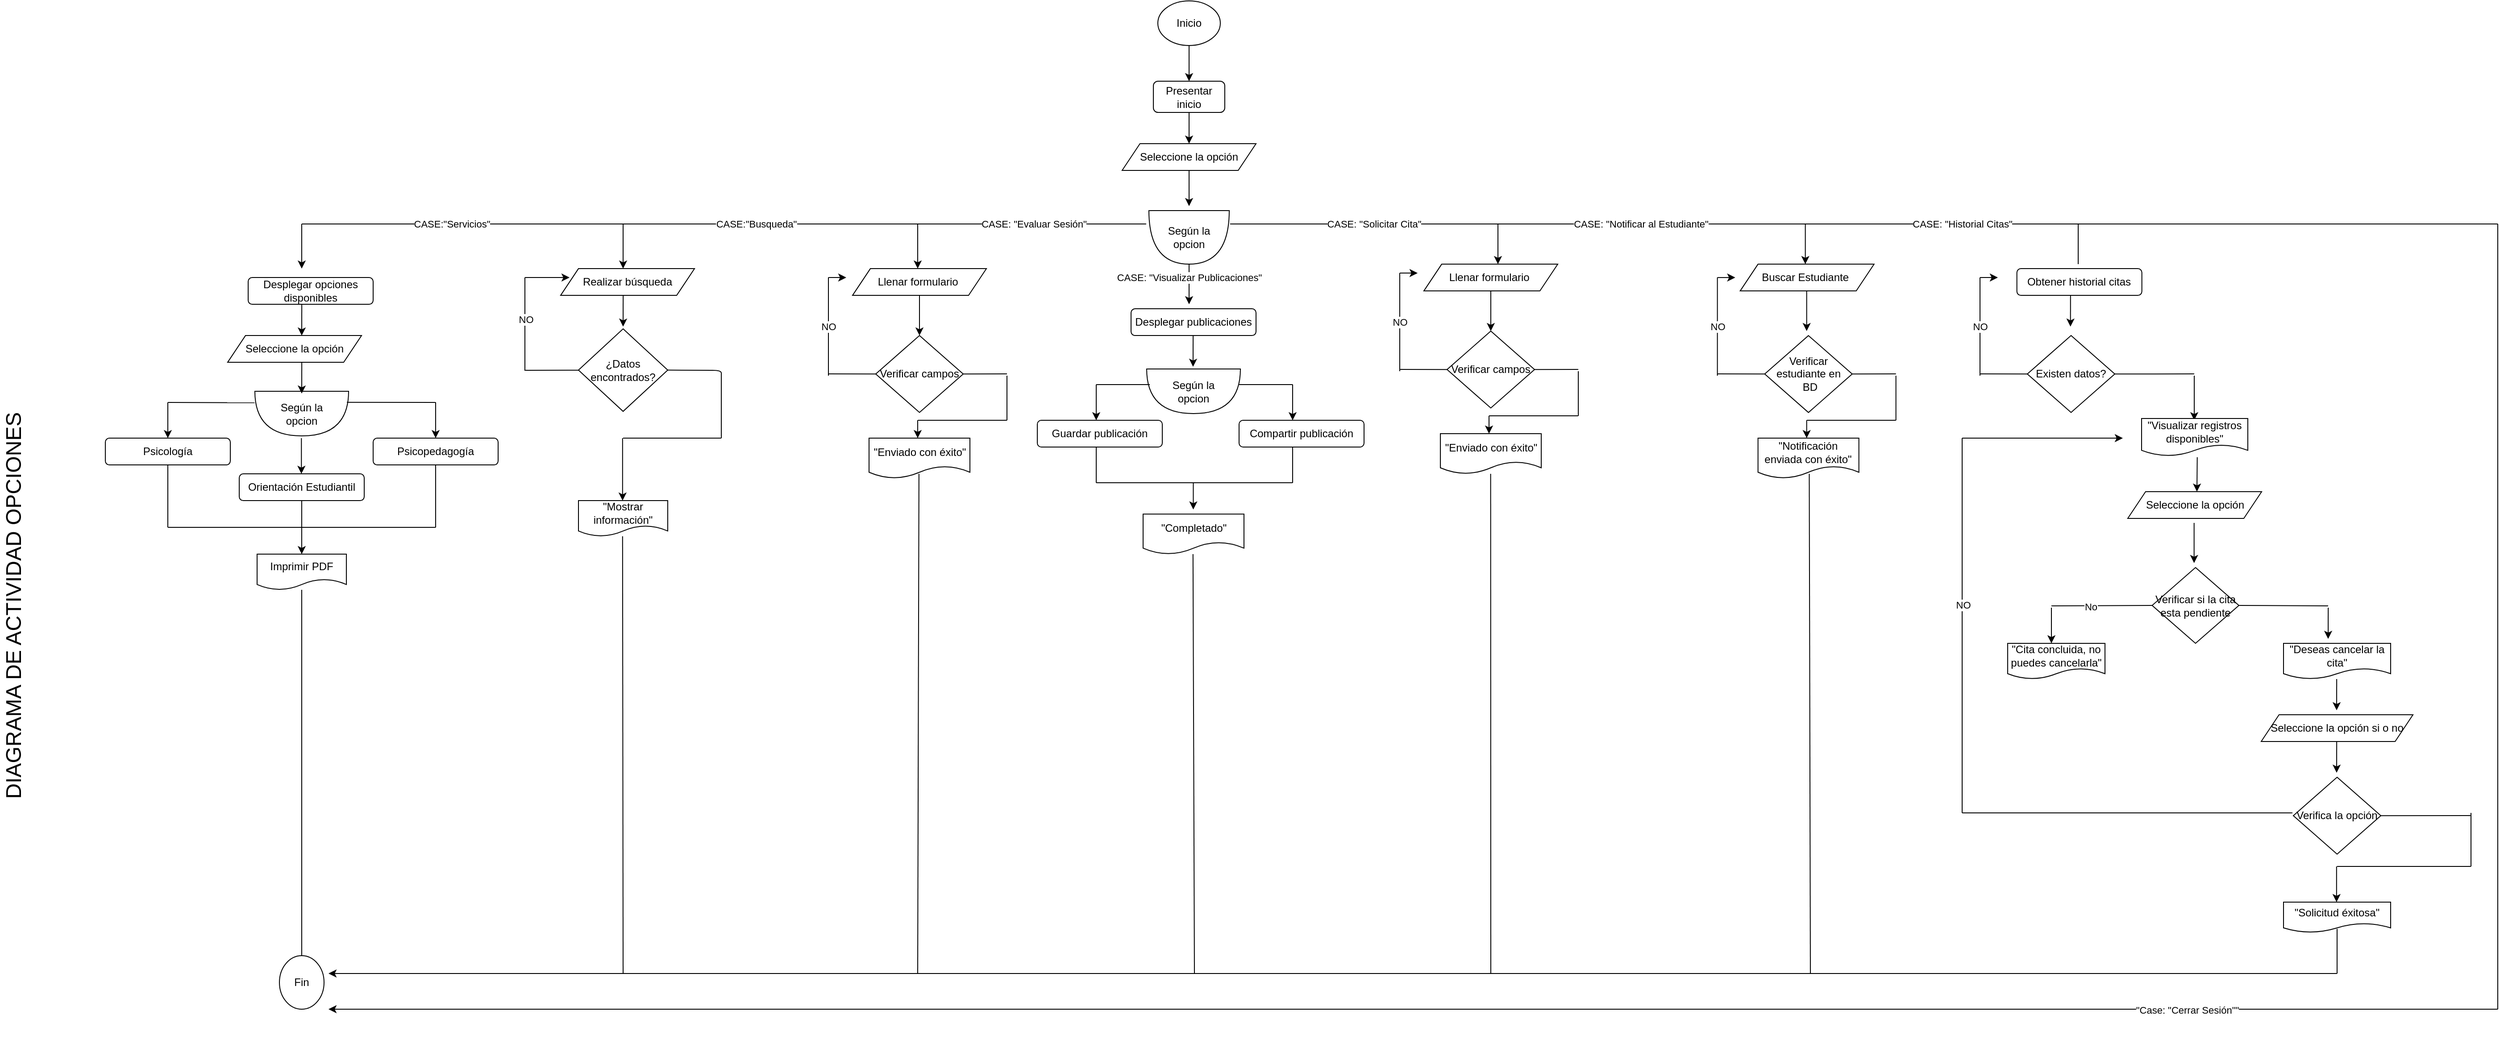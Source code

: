<mxfile version="21.6.5" type="github">
  <diagram name="Página-1" id="sgpbGKXVAoiBB3uO94ZU">
    <mxGraphModel dx="6824" dy="2310" grid="1" gridSize="10" guides="1" tooltips="1" connect="1" arrows="1" fold="1" page="1" pageScale="1" pageWidth="827" pageHeight="1169" math="0" shadow="0">
      <root>
        <mxCell id="0" />
        <mxCell id="1" parent="0" />
        <mxCell id="1PB_SCIDDS1MxONWPjft-3" value="" style="edgeStyle=orthogonalEdgeStyle;rounded=0;orthogonalLoop=1;jettySize=auto;html=1;" parent="1" source="1PB_SCIDDS1MxONWPjft-1" target="1PB_SCIDDS1MxONWPjft-2" edge="1">
          <mxGeometry relative="1" as="geometry" />
        </mxCell>
        <mxCell id="1PB_SCIDDS1MxONWPjft-1" value="Inicio" style="ellipse;whiteSpace=wrap;html=1;" parent="1" vertex="1">
          <mxGeometry x="379" y="150" width="70" height="50" as="geometry" />
        </mxCell>
        <mxCell id="1PB_SCIDDS1MxONWPjft-5" value="" style="edgeStyle=orthogonalEdgeStyle;rounded=0;orthogonalLoop=1;jettySize=auto;html=1;" parent="1" source="1PB_SCIDDS1MxONWPjft-2" edge="1">
          <mxGeometry relative="1" as="geometry">
            <mxPoint x="414" y="310.0" as="targetPoint" />
          </mxGeometry>
        </mxCell>
        <mxCell id="1PB_SCIDDS1MxONWPjft-2" value="Presentar inicio" style="rounded=1;whiteSpace=wrap;html=1;" parent="1" vertex="1">
          <mxGeometry x="374" y="240" width="80" height="35" as="geometry" />
        </mxCell>
        <mxCell id="1PB_SCIDDS1MxONWPjft-12" value="" style="edgeStyle=orthogonalEdgeStyle;rounded=0;orthogonalLoop=1;jettySize=auto;html=1;" parent="1" source="1PB_SCIDDS1MxONWPjft-6" edge="1">
          <mxGeometry relative="1" as="geometry">
            <mxPoint x="414" y="380" as="targetPoint" />
          </mxGeometry>
        </mxCell>
        <mxCell id="1PB_SCIDDS1MxONWPjft-6" value="Seleccione la opción" style="shape=parallelogram;perimeter=parallelogramPerimeter;whiteSpace=wrap;html=1;fixedSize=1;" parent="1" vertex="1">
          <mxGeometry x="339" y="310" width="150" height="30" as="geometry" />
        </mxCell>
        <mxCell id="1PB_SCIDDS1MxONWPjft-9" value="" style="shape=or;whiteSpace=wrap;html=1;rotation=90;" parent="1" vertex="1">
          <mxGeometry x="384" y="370" width="60" height="90" as="geometry" />
        </mxCell>
        <mxCell id="1PB_SCIDDS1MxONWPjft-10" value="Según la opcion" style="text;html=1;strokeColor=none;fillColor=none;align=center;verticalAlign=middle;whiteSpace=wrap;rounded=0;" parent="1" vertex="1">
          <mxGeometry x="384" y="400" width="60" height="30" as="geometry" />
        </mxCell>
        <mxCell id="1PB_SCIDDS1MxONWPjft-18" value="" style="endArrow=classic;html=1;rounded=0;" parent="1" edge="1">
          <mxGeometry width="50" height="50" relative="1" as="geometry">
            <mxPoint x="-580" y="400.04" as="sourcePoint" />
            <mxPoint x="-580" y="450.04" as="targetPoint" />
          </mxGeometry>
        </mxCell>
        <mxCell id="1PB_SCIDDS1MxONWPjft-20" value="" style="endArrow=none;html=1;rounded=0;" parent="1" edge="1">
          <mxGeometry width="50" height="50" relative="1" as="geometry">
            <mxPoint x="-580" y="400.04" as="sourcePoint" />
            <mxPoint x="366" y="400" as="targetPoint" />
          </mxGeometry>
        </mxCell>
        <mxCell id="1PB_SCIDDS1MxONWPjft-21" value="CASE:&quot;Servicios&quot;" style="edgeLabel;html=1;align=center;verticalAlign=middle;resizable=0;points=[];" parent="1PB_SCIDDS1MxONWPjft-20" vertex="1" connectable="0">
          <mxGeometry x="-0.813" relative="1" as="geometry">
            <mxPoint x="79" as="offset" />
          </mxGeometry>
        </mxCell>
        <mxCell id="1PB_SCIDDS1MxONWPjft-66" value="CASE:&quot;Busqueda&quot;" style="edgeLabel;html=1;align=center;verticalAlign=middle;resizable=0;points=[];" parent="1PB_SCIDDS1MxONWPjft-20" vertex="1" connectable="0">
          <mxGeometry x="-0.302" y="-2" relative="1" as="geometry">
            <mxPoint x="179" y="-2" as="offset" />
          </mxGeometry>
        </mxCell>
        <mxCell id="1PB_SCIDDS1MxONWPjft-81" value="CASE: &quot;Evaluar Sesión&quot;" style="edgeLabel;html=1;align=center;verticalAlign=middle;resizable=0;points=[];" parent="1PB_SCIDDS1MxONWPjft-20" vertex="1" connectable="0">
          <mxGeometry x="0.079" relative="1" as="geometry">
            <mxPoint x="309" as="offset" />
          </mxGeometry>
        </mxCell>
        <mxCell id="1PB_SCIDDS1MxONWPjft-27" value="" style="edgeStyle=orthogonalEdgeStyle;rounded=0;orthogonalLoop=1;jettySize=auto;html=1;" parent="1" edge="1">
          <mxGeometry relative="1" as="geometry">
            <mxPoint x="-579.933" y="490.04" as="sourcePoint" />
            <mxPoint x="-580" y="525.04" as="targetPoint" />
          </mxGeometry>
        </mxCell>
        <mxCell id="1PB_SCIDDS1MxONWPjft-23" value="" style="shape=or;whiteSpace=wrap;html=1;rotation=90;" parent="1" vertex="1">
          <mxGeometry x="-605" y="560.04" width="50" height="105" as="geometry" />
        </mxCell>
        <mxCell id="1PB_SCIDDS1MxONWPjft-24" value="Según la opcion" style="text;html=1;strokeColor=none;fillColor=none;align=center;verticalAlign=middle;whiteSpace=wrap;rounded=0;" parent="1" vertex="1">
          <mxGeometry x="-610" y="597.54" width="60" height="30" as="geometry" />
        </mxCell>
        <mxCell id="1PB_SCIDDS1MxONWPjft-28" value="" style="endArrow=none;html=1;rounded=0;entryX=0.255;entryY=1.003;entryDx=0;entryDy=0;entryPerimeter=0;" parent="1" target="1PB_SCIDDS1MxONWPjft-23" edge="1">
          <mxGeometry width="50" height="50" relative="1" as="geometry">
            <mxPoint x="-730" y="600.04" as="sourcePoint" />
            <mxPoint x="-640" y="597.54" as="targetPoint" />
          </mxGeometry>
        </mxCell>
        <mxCell id="1PB_SCIDDS1MxONWPjft-29" value="Desplegar opciones disponibles" style="rounded=1;whiteSpace=wrap;html=1;" parent="1" vertex="1">
          <mxGeometry x="-640" y="460.04" width="140" height="30" as="geometry" />
        </mxCell>
        <mxCell id="1PB_SCIDDS1MxONWPjft-30" value="Seleccione la opción" style="shape=parallelogram;perimeter=parallelogramPerimeter;whiteSpace=wrap;html=1;fixedSize=1;" parent="1" vertex="1">
          <mxGeometry x="-663" y="525.04" width="150" height="30" as="geometry" />
        </mxCell>
        <mxCell id="1PB_SCIDDS1MxONWPjft-33" value="" style="edgeStyle=orthogonalEdgeStyle;rounded=0;orthogonalLoop=1;jettySize=auto;html=1;" parent="1" edge="1">
          <mxGeometry relative="1" as="geometry">
            <mxPoint x="-579.933" y="555.04" as="sourcePoint" />
            <mxPoint x="-580" y="590.04" as="targetPoint" />
          </mxGeometry>
        </mxCell>
        <mxCell id="1PB_SCIDDS1MxONWPjft-34" value="Psicología" style="rounded=1;whiteSpace=wrap;html=1;" parent="1" vertex="1">
          <mxGeometry x="-800" y="640.04" width="140" height="30" as="geometry" />
        </mxCell>
        <mxCell id="1PB_SCIDDS1MxONWPjft-35" value="" style="endArrow=classic;html=1;rounded=0;" parent="1" edge="1">
          <mxGeometry width="50" height="50" relative="1" as="geometry">
            <mxPoint x="-580.37" y="640.04" as="sourcePoint" />
            <mxPoint x="-580.37" y="680.04" as="targetPoint" />
          </mxGeometry>
        </mxCell>
        <mxCell id="1PB_SCIDDS1MxONWPjft-38" value="Orientación Estudiantil" style="rounded=1;whiteSpace=wrap;html=1;" parent="1" vertex="1">
          <mxGeometry x="-650" y="680.04" width="140" height="30" as="geometry" />
        </mxCell>
        <mxCell id="1PB_SCIDDS1MxONWPjft-39" value="" style="endArrow=classic;html=1;rounded=0;" parent="1" edge="1">
          <mxGeometry width="50" height="50" relative="1" as="geometry">
            <mxPoint x="-730" y="600.04" as="sourcePoint" />
            <mxPoint x="-730" y="640.04" as="targetPoint" />
          </mxGeometry>
        </mxCell>
        <mxCell id="1PB_SCIDDS1MxONWPjft-40" value="Psicopedagogía" style="rounded=1;whiteSpace=wrap;html=1;" parent="1" vertex="1">
          <mxGeometry x="-500" y="640.04" width="140" height="30" as="geometry" />
        </mxCell>
        <mxCell id="1PB_SCIDDS1MxONWPjft-42" value="" style="endArrow=none;html=1;rounded=0;exitX=0.247;exitY=0.018;exitDx=0;exitDy=0;exitPerimeter=0;" parent="1" source="1PB_SCIDDS1MxONWPjft-23" edge="1">
          <mxGeometry width="50" height="50" relative="1" as="geometry">
            <mxPoint x="-520" y="600.04" as="sourcePoint" />
            <mxPoint x="-430" y="600.04" as="targetPoint" />
          </mxGeometry>
        </mxCell>
        <mxCell id="1PB_SCIDDS1MxONWPjft-43" value="" style="endArrow=classic;html=1;rounded=0;" parent="1" edge="1">
          <mxGeometry width="50" height="50" relative="1" as="geometry">
            <mxPoint x="-430" y="600.04" as="sourcePoint" />
            <mxPoint x="-430" y="640.04" as="targetPoint" />
          </mxGeometry>
        </mxCell>
        <mxCell id="1PB_SCIDDS1MxONWPjft-45" value="" style="endArrow=none;html=1;rounded=0;entryX=0.5;entryY=1;entryDx=0;entryDy=0;" parent="1" target="1PB_SCIDDS1MxONWPjft-34" edge="1">
          <mxGeometry width="50" height="50" relative="1" as="geometry">
            <mxPoint x="-730" y="740.04" as="sourcePoint" />
            <mxPoint x="-730" y="680.04" as="targetPoint" />
          </mxGeometry>
        </mxCell>
        <mxCell id="1PB_SCIDDS1MxONWPjft-46" value="" style="endArrow=none;html=1;rounded=0;entryX=0.5;entryY=1;entryDx=0;entryDy=0;" parent="1" target="1PB_SCIDDS1MxONWPjft-40" edge="1">
          <mxGeometry width="50" height="50" relative="1" as="geometry">
            <mxPoint x="-430" y="740.04" as="sourcePoint" />
            <mxPoint x="-420" y="680.04" as="targetPoint" />
          </mxGeometry>
        </mxCell>
        <mxCell id="1PB_SCIDDS1MxONWPjft-47" value="" style="endArrow=none;html=1;rounded=0;" parent="1" edge="1">
          <mxGeometry width="50" height="50" relative="1" as="geometry">
            <mxPoint x="-730" y="740.04" as="sourcePoint" />
            <mxPoint x="-430" y="740.04" as="targetPoint" />
          </mxGeometry>
        </mxCell>
        <mxCell id="1PB_SCIDDS1MxONWPjft-48" value="" style="endArrow=none;html=1;rounded=0;" parent="1" edge="1">
          <mxGeometry width="50" height="50" relative="1" as="geometry">
            <mxPoint x="-580" y="740.04" as="sourcePoint" />
            <mxPoint x="-580" y="710.04" as="targetPoint" />
          </mxGeometry>
        </mxCell>
        <mxCell id="1PB_SCIDDS1MxONWPjft-50" value="Imprimir PDF" style="shape=document;whiteSpace=wrap;html=1;boundedLbl=1;" parent="1" vertex="1">
          <mxGeometry x="-630" y="770.04" width="100" height="40" as="geometry" />
        </mxCell>
        <mxCell id="1PB_SCIDDS1MxONWPjft-51" value="" style="endArrow=classic;html=1;rounded=0;entryX=0.5;entryY=0;entryDx=0;entryDy=0;" parent="1" target="1PB_SCIDDS1MxONWPjft-50" edge="1">
          <mxGeometry width="50" height="50" relative="1" as="geometry">
            <mxPoint x="-580" y="740.04" as="sourcePoint" />
            <mxPoint x="-510" y="760.04" as="targetPoint" />
          </mxGeometry>
        </mxCell>
        <mxCell id="1PB_SCIDDS1MxONWPjft-52" value="" style="endArrow=classic;html=1;rounded=0;" parent="1" edge="1">
          <mxGeometry width="50" height="50" relative="1" as="geometry">
            <mxPoint x="-220" y="400.04" as="sourcePoint" />
            <mxPoint x="-220" y="450.04" as="targetPoint" />
          </mxGeometry>
        </mxCell>
        <mxCell id="1PB_SCIDDS1MxONWPjft-54" value="Realizar búsqueda" style="shape=parallelogram;perimeter=parallelogramPerimeter;whiteSpace=wrap;html=1;fixedSize=1;" parent="1" vertex="1">
          <mxGeometry x="-290" y="450.04" width="150" height="30" as="geometry" />
        </mxCell>
        <mxCell id="1PB_SCIDDS1MxONWPjft-55" value="" style="edgeStyle=orthogonalEdgeStyle;rounded=0;orthogonalLoop=1;jettySize=auto;html=1;" parent="1" edge="1">
          <mxGeometry relative="1" as="geometry">
            <mxPoint x="-219.933" y="480.04" as="sourcePoint" />
            <mxPoint x="-220" y="515.04" as="targetPoint" />
          </mxGeometry>
        </mxCell>
        <mxCell id="1PB_SCIDDS1MxONWPjft-56" value="¿Datos encontrados?" style="rhombus;whiteSpace=wrap;html=1;" parent="1" vertex="1">
          <mxGeometry x="-270" y="517.54" width="100" height="92.5" as="geometry" />
        </mxCell>
        <mxCell id="1PB_SCIDDS1MxONWPjft-57" value="" style="endArrow=none;html=1;rounded=0;" parent="1" target="1PB_SCIDDS1MxONWPjft-56" edge="1">
          <mxGeometry width="50" height="50" relative="1" as="geometry">
            <mxPoint x="-330" y="560.04" as="sourcePoint" />
            <mxPoint x="-270" y="570.04" as="targetPoint" />
            <Array as="points">
              <mxPoint x="-330" y="564.04" />
            </Array>
          </mxGeometry>
        </mxCell>
        <mxCell id="1PB_SCIDDS1MxONWPjft-59" value="" style="endArrow=none;html=1;rounded=0;" parent="1" edge="1">
          <mxGeometry width="50" height="50" relative="1" as="geometry">
            <mxPoint x="-330" y="460.04" as="sourcePoint" />
            <mxPoint x="-330" y="560.04" as="targetPoint" />
          </mxGeometry>
        </mxCell>
        <mxCell id="1PB_SCIDDS1MxONWPjft-61" value="NO" style="edgeLabel;html=1;align=center;verticalAlign=middle;resizable=0;points=[];" parent="1PB_SCIDDS1MxONWPjft-59" vertex="1" connectable="0">
          <mxGeometry x="-0.055" y="1" relative="1" as="geometry">
            <mxPoint as="offset" />
          </mxGeometry>
        </mxCell>
        <mxCell id="1PB_SCIDDS1MxONWPjft-60" value="" style="endArrow=classic;html=1;rounded=0;" parent="1" edge="1">
          <mxGeometry width="50" height="50" relative="1" as="geometry">
            <mxPoint x="-330" y="460.04" as="sourcePoint" />
            <mxPoint x="-280" y="460.04" as="targetPoint" />
          </mxGeometry>
        </mxCell>
        <mxCell id="1PB_SCIDDS1MxONWPjft-62" value="" style="endArrow=none;html=1;rounded=1;exitX=1;exitY=0.5;exitDx=0;exitDy=0;" parent="1" edge="1">
          <mxGeometry width="50" height="50" relative="1" as="geometry">
            <mxPoint x="-170" y="563.79" as="sourcePoint" />
            <mxPoint x="-110" y="570.04" as="targetPoint" />
            <Array as="points">
              <mxPoint x="-110" y="564.04" />
            </Array>
          </mxGeometry>
        </mxCell>
        <mxCell id="1PB_SCIDDS1MxONWPjft-64" value="&quot;Mostrar información&quot;" style="shape=document;whiteSpace=wrap;html=1;boundedLbl=1;" parent="1" vertex="1">
          <mxGeometry x="-270" y="710.04" width="100" height="40" as="geometry" />
        </mxCell>
        <mxCell id="1PB_SCIDDS1MxONWPjft-71" value="" style="edgeStyle=orthogonalEdgeStyle;rounded=0;orthogonalLoop=1;jettySize=auto;html=1;" parent="1" source="1PB_SCIDDS1MxONWPjft-68" target="1PB_SCIDDS1MxONWPjft-70" edge="1">
          <mxGeometry relative="1" as="geometry" />
        </mxCell>
        <mxCell id="1PB_SCIDDS1MxONWPjft-68" value="Llenar formulario&amp;nbsp;" style="shape=parallelogram;perimeter=parallelogramPerimeter;whiteSpace=wrap;html=1;fixedSize=1;" parent="1" vertex="1">
          <mxGeometry x="37" y="450.04" width="150" height="30" as="geometry" />
        </mxCell>
        <mxCell id="1PB_SCIDDS1MxONWPjft-69" value="" style="endArrow=classic;html=1;rounded=0;" parent="1" edge="1">
          <mxGeometry width="50" height="50" relative="1" as="geometry">
            <mxPoint x="110" y="400" as="sourcePoint" />
            <mxPoint x="110" y="450" as="targetPoint" />
          </mxGeometry>
        </mxCell>
        <mxCell id="1PB_SCIDDS1MxONWPjft-70" value="Verificar campos" style="rhombus;whiteSpace=wrap;html=1;" parent="1" vertex="1">
          <mxGeometry x="63" y="525.04" width="98" height="86.21" as="geometry" />
        </mxCell>
        <mxCell id="1PB_SCIDDS1MxONWPjft-72" value="" style="endArrow=none;html=1;rounded=0;entryX=0;entryY=0.5;entryDx=0;entryDy=0;" parent="1" target="1PB_SCIDDS1MxONWPjft-70" edge="1">
          <mxGeometry width="50" height="50" relative="1" as="geometry">
            <mxPoint x="10" y="568" as="sourcePoint" />
            <mxPoint x="80" y="560" as="targetPoint" />
          </mxGeometry>
        </mxCell>
        <mxCell id="1PB_SCIDDS1MxONWPjft-73" value="" style="endArrow=none;html=1;rounded=0;" parent="1" edge="1">
          <mxGeometry width="50" height="50" relative="1" as="geometry">
            <mxPoint x="10" y="570" as="sourcePoint" />
            <mxPoint x="10" y="460" as="targetPoint" />
          </mxGeometry>
        </mxCell>
        <mxCell id="1PB_SCIDDS1MxONWPjft-75" value="NO" style="edgeLabel;html=1;align=center;verticalAlign=middle;resizable=0;points=[];" parent="1PB_SCIDDS1MxONWPjft-73" vertex="1" connectable="0">
          <mxGeometry x="0.013" relative="1" as="geometry">
            <mxPoint as="offset" />
          </mxGeometry>
        </mxCell>
        <mxCell id="1PB_SCIDDS1MxONWPjft-74" value="" style="endArrow=classic;html=1;rounded=0;" parent="1" edge="1">
          <mxGeometry width="50" height="50" relative="1" as="geometry">
            <mxPoint x="10" y="460" as="sourcePoint" />
            <mxPoint x="30" y="460" as="targetPoint" />
          </mxGeometry>
        </mxCell>
        <mxCell id="1PB_SCIDDS1MxONWPjft-76" value="" style="endArrow=none;html=1;rounded=0;exitX=1;exitY=0.5;exitDx=0;exitDy=0;" parent="1" source="1PB_SCIDDS1MxONWPjft-70" edge="1">
          <mxGeometry width="50" height="50" relative="1" as="geometry">
            <mxPoint x="170" y="570" as="sourcePoint" />
            <mxPoint x="210" y="568" as="targetPoint" />
            <Array as="points" />
          </mxGeometry>
        </mxCell>
        <mxCell id="1PB_SCIDDS1MxONWPjft-78" value="" style="endArrow=classic;html=1;rounded=0;" parent="1" edge="1">
          <mxGeometry width="50" height="50" relative="1" as="geometry">
            <mxPoint x="-220.59" y="640.04" as="sourcePoint" />
            <mxPoint x="-220.59" y="710.04" as="targetPoint" />
          </mxGeometry>
        </mxCell>
        <mxCell id="1PB_SCIDDS1MxONWPjft-79" value="" style="endArrow=classic;html=1;rounded=0;" parent="1" edge="1">
          <mxGeometry width="50" height="50" relative="1" as="geometry">
            <mxPoint x="110" y="620.04" as="sourcePoint" />
            <mxPoint x="110" y="640" as="targetPoint" />
          </mxGeometry>
        </mxCell>
        <mxCell id="1PB_SCIDDS1MxONWPjft-80" value="&quot;Enviado con éxito&quot;" style="shape=document;whiteSpace=wrap;html=1;boundedLbl=1;" parent="1" vertex="1">
          <mxGeometry x="55.5" y="640.04" width="113" height="44.96" as="geometry" />
        </mxCell>
        <mxCell id="1PB_SCIDDS1MxONWPjft-82" value="" style="endArrow=classic;html=1;rounded=0;exitX=1;exitY=0.5;exitDx=0;exitDy=0;exitPerimeter=0;" parent="1" source="1PB_SCIDDS1MxONWPjft-9" edge="1">
          <mxGeometry width="50" height="50" relative="1" as="geometry">
            <mxPoint x="413.74" y="450.04" as="sourcePoint" />
            <mxPoint x="414" y="490" as="targetPoint" />
          </mxGeometry>
        </mxCell>
        <mxCell id="1PB_SCIDDS1MxONWPjft-83" value="Desplegar publicaciones" style="rounded=1;whiteSpace=wrap;html=1;" parent="1" vertex="1">
          <mxGeometry x="349" y="495.04" width="140" height="30" as="geometry" />
        </mxCell>
        <mxCell id="1PB_SCIDDS1MxONWPjft-84" value="" style="edgeStyle=orthogonalEdgeStyle;rounded=0;orthogonalLoop=1;jettySize=auto;html=1;" parent="1" edge="1">
          <mxGeometry relative="1" as="geometry">
            <mxPoint x="418.537" y="525.04" as="sourcePoint" />
            <mxPoint x="418.47" y="560.04" as="targetPoint" />
          </mxGeometry>
        </mxCell>
        <mxCell id="1PB_SCIDDS1MxONWPjft-85" value="" style="shape=or;whiteSpace=wrap;html=1;rotation=90;" parent="1" vertex="1">
          <mxGeometry x="394" y="535.04" width="50" height="105" as="geometry" />
        </mxCell>
        <mxCell id="1PB_SCIDDS1MxONWPjft-86" value="" style="endArrow=none;html=1;rounded=0;" parent="1" edge="1">
          <mxGeometry width="50" height="50" relative="1" as="geometry">
            <mxPoint x="310" y="580" as="sourcePoint" />
            <mxPoint x="370" y="580" as="targetPoint" />
          </mxGeometry>
        </mxCell>
        <mxCell id="1PB_SCIDDS1MxONWPjft-88" value="" style="endArrow=none;html=1;rounded=0;" parent="1" edge="1">
          <mxGeometry width="50" height="50" relative="1" as="geometry">
            <mxPoint x="210" y="620" as="sourcePoint" />
            <mxPoint x="210" y="570.04" as="targetPoint" />
          </mxGeometry>
        </mxCell>
        <mxCell id="1PB_SCIDDS1MxONWPjft-89" value="" style="endArrow=none;html=1;rounded=0;" parent="1" edge="1">
          <mxGeometry width="50" height="50" relative="1" as="geometry">
            <mxPoint x="110" y="620" as="sourcePoint" />
            <mxPoint x="210" y="620" as="targetPoint" />
          </mxGeometry>
        </mxCell>
        <mxCell id="1PB_SCIDDS1MxONWPjft-90" value="Guardar publicación" style="rounded=1;whiteSpace=wrap;html=1;" parent="1" vertex="1">
          <mxGeometry x="244" y="620" width="140" height="30" as="geometry" />
        </mxCell>
        <mxCell id="1PB_SCIDDS1MxONWPjft-91" value="" style="endArrow=classic;html=1;rounded=0;" parent="1" edge="1">
          <mxGeometry width="50" height="50" relative="1" as="geometry">
            <mxPoint x="310" y="580" as="sourcePoint" />
            <mxPoint x="310" y="620" as="targetPoint" />
          </mxGeometry>
        </mxCell>
        <mxCell id="1PB_SCIDDS1MxONWPjft-92" value="Compartir publicación" style="rounded=1;whiteSpace=wrap;html=1;" parent="1" vertex="1">
          <mxGeometry x="470" y="620" width="140" height="30" as="geometry" />
        </mxCell>
        <mxCell id="1PB_SCIDDS1MxONWPjft-93" value="" style="endArrow=none;html=1;rounded=0;" parent="1" edge="1">
          <mxGeometry width="50" height="50" relative="1" as="geometry">
            <mxPoint x="470" y="580" as="sourcePoint" />
            <mxPoint x="530" y="580" as="targetPoint" />
          </mxGeometry>
        </mxCell>
        <mxCell id="1PB_SCIDDS1MxONWPjft-94" value="" style="endArrow=classic;html=1;rounded=0;" parent="1" edge="1">
          <mxGeometry width="50" height="50" relative="1" as="geometry">
            <mxPoint x="530" y="580" as="sourcePoint" />
            <mxPoint x="530" y="620" as="targetPoint" />
          </mxGeometry>
        </mxCell>
        <mxCell id="1PB_SCIDDS1MxONWPjft-95" value="Según la opcion" style="text;html=1;strokeColor=none;fillColor=none;align=center;verticalAlign=middle;whiteSpace=wrap;rounded=0;" parent="1" vertex="1">
          <mxGeometry x="389" y="572.54" width="60" height="30" as="geometry" />
        </mxCell>
        <mxCell id="1PB_SCIDDS1MxONWPjft-96" value="" style="endArrow=none;html=1;rounded=0;" parent="1" edge="1">
          <mxGeometry width="50" height="50" relative="1" as="geometry">
            <mxPoint x="310" y="690" as="sourcePoint" />
            <mxPoint x="310" y="650" as="targetPoint" />
          </mxGeometry>
        </mxCell>
        <mxCell id="1PB_SCIDDS1MxONWPjft-98" value="" style="endArrow=none;html=1;rounded=0;" parent="1" edge="1">
          <mxGeometry width="50" height="50" relative="1" as="geometry">
            <mxPoint x="530" y="690" as="sourcePoint" />
            <mxPoint x="530" y="650" as="targetPoint" />
          </mxGeometry>
        </mxCell>
        <mxCell id="1PB_SCIDDS1MxONWPjft-99" value="" style="endArrow=none;html=1;rounded=0;" parent="1" edge="1">
          <mxGeometry width="50" height="50" relative="1" as="geometry">
            <mxPoint x="310" y="690" as="sourcePoint" />
            <mxPoint x="530" y="690" as="targetPoint" />
          </mxGeometry>
        </mxCell>
        <mxCell id="1PB_SCIDDS1MxONWPjft-100" value="" style="endArrow=classic;html=1;rounded=0;entryX=0.5;entryY=0;entryDx=0;entryDy=0;" parent="1" edge="1">
          <mxGeometry width="50" height="50" relative="1" as="geometry">
            <mxPoint x="418.74" y="690" as="sourcePoint" />
            <mxPoint x="418.74" y="719.96" as="targetPoint" />
          </mxGeometry>
        </mxCell>
        <mxCell id="1PB_SCIDDS1MxONWPjft-101" value="&quot;Completado&quot;" style="shape=document;whiteSpace=wrap;html=1;boundedLbl=1;" parent="1" vertex="1">
          <mxGeometry x="362.5" y="725.08" width="113" height="44.96" as="geometry" />
        </mxCell>
        <mxCell id="EtCirOxP8vXVLpliy4fe-1" value="" style="endArrow=none;html=1;rounded=0;" parent="1" edge="1">
          <mxGeometry width="50" height="50" relative="1" as="geometry">
            <mxPoint x="460" y="400.04" as="sourcePoint" />
            <mxPoint x="1406" y="400" as="targetPoint" />
          </mxGeometry>
        </mxCell>
        <mxCell id="EtCirOxP8vXVLpliy4fe-2" value="CASE: &quot;Solicitar Cita&quot;" style="edgeLabel;html=1;align=center;verticalAlign=middle;resizable=0;points=[];" parent="EtCirOxP8vXVLpliy4fe-1" vertex="1" connectable="0">
          <mxGeometry x="-0.813" relative="1" as="geometry">
            <mxPoint x="72" as="offset" />
          </mxGeometry>
        </mxCell>
        <mxCell id="EtCirOxP8vXVLpliy4fe-4" value="CASE: &quot;Notificar al Estudiante&quot;" style="edgeLabel;html=1;align=center;verticalAlign=middle;resizable=0;points=[];" parent="EtCirOxP8vXVLpliy4fe-1" vertex="1" connectable="0">
          <mxGeometry x="0.079" relative="1" as="geometry">
            <mxPoint x="-51" as="offset" />
          </mxGeometry>
        </mxCell>
        <mxCell id="EtCirOxP8vXVLpliy4fe-5" value="" style="endArrow=classic;html=1;rounded=0;exitX=1;exitY=0.5;exitDx=0;exitDy=0;exitPerimeter=0;" parent="1" edge="1">
          <mxGeometry width="50" height="50" relative="1" as="geometry">
            <mxPoint x="760" y="400" as="sourcePoint" />
            <mxPoint x="760" y="445" as="targetPoint" />
          </mxGeometry>
        </mxCell>
        <mxCell id="EtCirOxP8vXVLpliy4fe-8" value="" style="edgeStyle=orthogonalEdgeStyle;rounded=0;orthogonalLoop=1;jettySize=auto;html=1;" parent="1" source="EtCirOxP8vXVLpliy4fe-9" target="EtCirOxP8vXVLpliy4fe-10" edge="1">
          <mxGeometry relative="1" as="geometry" />
        </mxCell>
        <mxCell id="EtCirOxP8vXVLpliy4fe-9" value="Llenar formulario&amp;nbsp;" style="shape=parallelogram;perimeter=parallelogramPerimeter;whiteSpace=wrap;html=1;fixedSize=1;" parent="1" vertex="1">
          <mxGeometry x="677" y="445.04" width="150" height="30" as="geometry" />
        </mxCell>
        <mxCell id="EtCirOxP8vXVLpliy4fe-10" value="Verificar campos" style="rhombus;whiteSpace=wrap;html=1;" parent="1" vertex="1">
          <mxGeometry x="703" y="520.04" width="98" height="86.21" as="geometry" />
        </mxCell>
        <mxCell id="EtCirOxP8vXVLpliy4fe-11" value="" style="endArrow=none;html=1;rounded=0;entryX=0;entryY=0.5;entryDx=0;entryDy=0;" parent="1" target="EtCirOxP8vXVLpliy4fe-10" edge="1">
          <mxGeometry width="50" height="50" relative="1" as="geometry">
            <mxPoint x="650" y="563" as="sourcePoint" />
            <mxPoint x="720" y="555" as="targetPoint" />
          </mxGeometry>
        </mxCell>
        <mxCell id="EtCirOxP8vXVLpliy4fe-12" value="" style="endArrow=none;html=1;rounded=0;" parent="1" edge="1">
          <mxGeometry width="50" height="50" relative="1" as="geometry">
            <mxPoint x="650" y="565" as="sourcePoint" />
            <mxPoint x="650" y="455" as="targetPoint" />
          </mxGeometry>
        </mxCell>
        <mxCell id="EtCirOxP8vXVLpliy4fe-13" value="NO" style="edgeLabel;html=1;align=center;verticalAlign=middle;resizable=0;points=[];" parent="EtCirOxP8vXVLpliy4fe-12" vertex="1" connectable="0">
          <mxGeometry x="0.013" relative="1" as="geometry">
            <mxPoint as="offset" />
          </mxGeometry>
        </mxCell>
        <mxCell id="EtCirOxP8vXVLpliy4fe-14" value="" style="endArrow=classic;html=1;rounded=0;" parent="1" edge="1">
          <mxGeometry width="50" height="50" relative="1" as="geometry">
            <mxPoint x="650" y="455" as="sourcePoint" />
            <mxPoint x="670" y="455" as="targetPoint" />
          </mxGeometry>
        </mxCell>
        <mxCell id="EtCirOxP8vXVLpliy4fe-15" value="" style="endArrow=none;html=1;rounded=0;exitX=1;exitY=0.5;exitDx=0;exitDy=0;" parent="1" source="EtCirOxP8vXVLpliy4fe-10" edge="1">
          <mxGeometry width="50" height="50" relative="1" as="geometry">
            <mxPoint x="810" y="565" as="sourcePoint" />
            <mxPoint x="850" y="563" as="targetPoint" />
            <Array as="points" />
          </mxGeometry>
        </mxCell>
        <mxCell id="EtCirOxP8vXVLpliy4fe-16" value="" style="endArrow=classic;html=1;rounded=0;" parent="1" edge="1">
          <mxGeometry width="50" height="50" relative="1" as="geometry">
            <mxPoint x="750" y="615.04" as="sourcePoint" />
            <mxPoint x="750" y="635" as="targetPoint" />
          </mxGeometry>
        </mxCell>
        <mxCell id="EtCirOxP8vXVLpliy4fe-17" value="&quot;Enviado con éxito&quot;" style="shape=document;whiteSpace=wrap;html=1;boundedLbl=1;" parent="1" vertex="1">
          <mxGeometry x="695.5" y="635.04" width="113" height="44.96" as="geometry" />
        </mxCell>
        <mxCell id="EtCirOxP8vXVLpliy4fe-18" value="" style="endArrow=none;html=1;rounded=0;" parent="1" edge="1">
          <mxGeometry width="50" height="50" relative="1" as="geometry">
            <mxPoint x="850" y="615" as="sourcePoint" />
            <mxPoint x="850" y="565.04" as="targetPoint" />
          </mxGeometry>
        </mxCell>
        <mxCell id="EtCirOxP8vXVLpliy4fe-19" value="" style="endArrow=none;html=1;rounded=0;" parent="1" edge="1">
          <mxGeometry width="50" height="50" relative="1" as="geometry">
            <mxPoint x="750" y="615" as="sourcePoint" />
            <mxPoint x="850" y="615" as="targetPoint" />
          </mxGeometry>
        </mxCell>
        <mxCell id="EtCirOxP8vXVLpliy4fe-20" value="CASE: &quot;Visualizar Publicaciones&quot;" style="edgeLabel;html=1;align=center;verticalAlign=middle;resizable=0;points=[];" parent="1" vertex="1" connectable="0">
          <mxGeometry x="414.0" y="460.038" as="geometry" />
        </mxCell>
        <mxCell id="EtCirOxP8vXVLpliy4fe-21" value="" style="endArrow=classic;html=1;rounded=0;exitX=1;exitY=0.5;exitDx=0;exitDy=0;exitPerimeter=0;" parent="1" edge="1">
          <mxGeometry width="50" height="50" relative="1" as="geometry">
            <mxPoint x="1104.33" y="400" as="sourcePoint" />
            <mxPoint x="1104.33" y="445" as="targetPoint" />
          </mxGeometry>
        </mxCell>
        <mxCell id="EtCirOxP8vXVLpliy4fe-23" value="" style="edgeStyle=orthogonalEdgeStyle;rounded=0;orthogonalLoop=1;jettySize=auto;html=1;" parent="1" edge="1">
          <mxGeometry relative="1" as="geometry">
            <mxPoint x="1105.83" y="475.04" as="sourcePoint" />
            <mxPoint x="1105.83" y="520.04" as="targetPoint" />
          </mxGeometry>
        </mxCell>
        <mxCell id="EtCirOxP8vXVLpliy4fe-29" value="Verificar estudiante en&lt;br&gt;&amp;nbsp;BD" style="rhombus;whiteSpace=wrap;html=1;" parent="1" vertex="1">
          <mxGeometry x="1058.83" y="525.08" width="98" height="86.21" as="geometry" />
        </mxCell>
        <mxCell id="EtCirOxP8vXVLpliy4fe-30" value="" style="endArrow=none;html=1;rounded=0;entryX=0;entryY=0.5;entryDx=0;entryDy=0;" parent="1" target="EtCirOxP8vXVLpliy4fe-29" edge="1">
          <mxGeometry width="50" height="50" relative="1" as="geometry">
            <mxPoint x="1005.83" y="568.04" as="sourcePoint" />
            <mxPoint x="1075.83" y="560.04" as="targetPoint" />
          </mxGeometry>
        </mxCell>
        <mxCell id="EtCirOxP8vXVLpliy4fe-31" value="" style="endArrow=none;html=1;rounded=0;" parent="1" edge="1">
          <mxGeometry width="50" height="50" relative="1" as="geometry">
            <mxPoint x="1005.83" y="570.04" as="sourcePoint" />
            <mxPoint x="1005.83" y="460.04" as="targetPoint" />
          </mxGeometry>
        </mxCell>
        <mxCell id="EtCirOxP8vXVLpliy4fe-32" value="NO" style="edgeLabel;html=1;align=center;verticalAlign=middle;resizable=0;points=[];" parent="EtCirOxP8vXVLpliy4fe-31" vertex="1" connectable="0">
          <mxGeometry x="0.013" relative="1" as="geometry">
            <mxPoint as="offset" />
          </mxGeometry>
        </mxCell>
        <mxCell id="EtCirOxP8vXVLpliy4fe-33" value="" style="endArrow=classic;html=1;rounded=0;" parent="1" edge="1">
          <mxGeometry width="50" height="50" relative="1" as="geometry">
            <mxPoint x="1005.83" y="460.04" as="sourcePoint" />
            <mxPoint x="1025.83" y="460.04" as="targetPoint" />
          </mxGeometry>
        </mxCell>
        <mxCell id="EtCirOxP8vXVLpliy4fe-34" value="" style="endArrow=none;html=1;rounded=0;exitX=1;exitY=0.5;exitDx=0;exitDy=0;" parent="1" source="EtCirOxP8vXVLpliy4fe-29" edge="1">
          <mxGeometry width="50" height="50" relative="1" as="geometry">
            <mxPoint x="1165.83" y="570.04" as="sourcePoint" />
            <mxPoint x="1205.83" y="568.04" as="targetPoint" />
            <Array as="points" />
          </mxGeometry>
        </mxCell>
        <mxCell id="EtCirOxP8vXVLpliy4fe-35" value="" style="endArrow=classic;html=1;rounded=0;" parent="1" edge="1">
          <mxGeometry width="50" height="50" relative="1" as="geometry">
            <mxPoint x="1105.83" y="620.08" as="sourcePoint" />
            <mxPoint x="1105.83" y="640.04" as="targetPoint" />
          </mxGeometry>
        </mxCell>
        <mxCell id="EtCirOxP8vXVLpliy4fe-36" value="&quot;Notificación enviada con éxito&quot;" style="shape=document;whiteSpace=wrap;html=1;boundedLbl=1;" parent="1" vertex="1">
          <mxGeometry x="1051.33" y="640.04" width="113" height="44.96" as="geometry" />
        </mxCell>
        <mxCell id="EtCirOxP8vXVLpliy4fe-37" value="" style="endArrow=none;html=1;rounded=0;" parent="1" edge="1">
          <mxGeometry width="50" height="50" relative="1" as="geometry">
            <mxPoint x="1205.83" y="620" as="sourcePoint" />
            <mxPoint x="1205.83" y="570.04" as="targetPoint" />
          </mxGeometry>
        </mxCell>
        <mxCell id="EtCirOxP8vXVLpliy4fe-38" value="" style="endArrow=none;html=1;rounded=0;" parent="1" edge="1">
          <mxGeometry width="50" height="50" relative="1" as="geometry">
            <mxPoint x="1105.83" y="620.04" as="sourcePoint" />
            <mxPoint x="1205.83" y="620.04" as="targetPoint" />
          </mxGeometry>
        </mxCell>
        <mxCell id="EtCirOxP8vXVLpliy4fe-39" value="Buscar Estudiante&amp;nbsp;" style="shape=parallelogram;perimeter=parallelogramPerimeter;whiteSpace=wrap;html=1;fixedSize=1;" parent="1" vertex="1">
          <mxGeometry x="1031.33" y="445.04" width="150" height="30" as="geometry" />
        </mxCell>
        <mxCell id="EtCirOxP8vXVLpliy4fe-40" value="" style="endArrow=none;html=1;rounded=1;exitX=1;exitY=0.5;exitDx=0;exitDy=0;exitPerimeter=0;" parent="1" edge="1">
          <mxGeometry width="50" height="50" relative="1" as="geometry">
            <mxPoint x="1410" y="400" as="sourcePoint" />
            <mxPoint x="1410" y="445" as="targetPoint" />
          </mxGeometry>
        </mxCell>
        <mxCell id="EtCirOxP8vXVLpliy4fe-63" value="" style="edgeStyle=orthogonalEdgeStyle;rounded=0;orthogonalLoop=1;jettySize=auto;html=1;" parent="1" edge="1">
          <mxGeometry relative="1" as="geometry">
            <mxPoint x="1401.397" y="480.04" as="sourcePoint" />
            <mxPoint x="1401.33" y="515.04" as="targetPoint" />
          </mxGeometry>
        </mxCell>
        <mxCell id="EtCirOxP8vXVLpliy4fe-67" value="Obtener historial citas" style="rounded=1;whiteSpace=wrap;html=1;" parent="1" vertex="1">
          <mxGeometry x="1341.33" y="450.04" width="140" height="30" as="geometry" />
        </mxCell>
        <mxCell id="EtCirOxP8vXVLpliy4fe-131" value="Existen datos?" style="rhombus;whiteSpace=wrap;html=1;" parent="1" vertex="1">
          <mxGeometry x="1353" y="525.04" width="98" height="86.21" as="geometry" />
        </mxCell>
        <mxCell id="EtCirOxP8vXVLpliy4fe-132" value="" style="endArrow=none;html=1;rounded=0;entryX=0;entryY=0.5;entryDx=0;entryDy=0;" parent="1" target="EtCirOxP8vXVLpliy4fe-131" edge="1">
          <mxGeometry width="50" height="50" relative="1" as="geometry">
            <mxPoint x="1300" y="568" as="sourcePoint" />
            <mxPoint x="1370" y="560" as="targetPoint" />
          </mxGeometry>
        </mxCell>
        <mxCell id="EtCirOxP8vXVLpliy4fe-133" value="" style="endArrow=none;html=1;rounded=0;" parent="1" edge="1">
          <mxGeometry width="50" height="50" relative="1" as="geometry">
            <mxPoint x="1300" y="570" as="sourcePoint" />
            <mxPoint x="1300" y="460.0" as="targetPoint" />
          </mxGeometry>
        </mxCell>
        <mxCell id="EtCirOxP8vXVLpliy4fe-134" value="NO" style="edgeLabel;html=1;align=center;verticalAlign=middle;resizable=0;points=[];" parent="EtCirOxP8vXVLpliy4fe-133" vertex="1" connectable="0">
          <mxGeometry x="0.013" relative="1" as="geometry">
            <mxPoint as="offset" />
          </mxGeometry>
        </mxCell>
        <mxCell id="EtCirOxP8vXVLpliy4fe-135" value="" style="endArrow=classic;html=1;rounded=0;" parent="1" edge="1">
          <mxGeometry width="50" height="50" relative="1" as="geometry">
            <mxPoint x="1300" y="460.0" as="sourcePoint" />
            <mxPoint x="1320" y="460.0" as="targetPoint" />
          </mxGeometry>
        </mxCell>
        <mxCell id="EtCirOxP8vXVLpliy4fe-136" value="" style="endArrow=none;html=1;rounded=0;exitX=1;exitY=0.5;exitDx=0;exitDy=0;" parent="1" source="EtCirOxP8vXVLpliy4fe-131" edge="1">
          <mxGeometry width="50" height="50" relative="1" as="geometry">
            <mxPoint x="1460" y="570" as="sourcePoint" />
            <mxPoint x="1540" y="568" as="targetPoint" />
            <Array as="points" />
          </mxGeometry>
        </mxCell>
        <mxCell id="EtCirOxP8vXVLpliy4fe-141" value="" style="endArrow=classic;html=1;rounded=0;" parent="1" edge="1">
          <mxGeometry width="50" height="50" relative="1" as="geometry">
            <mxPoint x="1540" y="570" as="sourcePoint" />
            <mxPoint x="1540" y="620" as="targetPoint" />
          </mxGeometry>
        </mxCell>
        <mxCell id="EtCirOxP8vXVLpliy4fe-142" value="&quot;Visualizar registros disponibles&quot;" style="shape=document;whiteSpace=wrap;html=1;boundedLbl=1;" parent="1" vertex="1">
          <mxGeometry x="1481" y="618" width="119" height="42" as="geometry" />
        </mxCell>
        <mxCell id="EtCirOxP8vXVLpliy4fe-154" value="" style="edgeStyle=orthogonalEdgeStyle;rounded=0;orthogonalLoop=1;jettySize=auto;html=1;" parent="1" edge="1">
          <mxGeometry relative="1" as="geometry">
            <mxPoint x="1699.567" y="910" as="sourcePoint" />
            <mxPoint x="1699.5" y="945" as="targetPoint" />
          </mxGeometry>
        </mxCell>
        <mxCell id="EtCirOxP8vXVLpliy4fe-156" value="Seleccione la opción si o no" style="shape=parallelogram;perimeter=parallelogramPerimeter;whiteSpace=wrap;html=1;fixedSize=1;" parent="1" vertex="1">
          <mxGeometry x="1615" y="950" width="170" height="30" as="geometry" />
        </mxCell>
        <mxCell id="EtCirOxP8vXVLpliy4fe-160" value="&quot;Deseas cancelar la cita&quot;" style="shape=document;whiteSpace=wrap;html=1;boundedLbl=1;" parent="1" vertex="1">
          <mxGeometry x="1640" y="870" width="120" height="40" as="geometry" />
        </mxCell>
        <mxCell id="EtCirOxP8vXVLpliy4fe-161" value="" style="edgeStyle=orthogonalEdgeStyle;rounded=0;orthogonalLoop=1;jettySize=auto;html=1;" parent="1" edge="1">
          <mxGeometry relative="1" as="geometry">
            <mxPoint x="1699.567" y="980" as="sourcePoint" />
            <mxPoint x="1699.5" y="1015" as="targetPoint" />
          </mxGeometry>
        </mxCell>
        <mxCell id="EtCirOxP8vXVLpliy4fe-162" value="Verifica la opción" style="rhombus;whiteSpace=wrap;html=1;" parent="1" vertex="1">
          <mxGeometry x="1651" y="1020.0" width="98" height="86.21" as="geometry" />
        </mxCell>
        <mxCell id="EtCirOxP8vXVLpliy4fe-163" value="" style="endArrow=none;html=1;rounded=0;exitX=1;exitY=0.5;exitDx=0;exitDy=0;" parent="1" source="EtCirOxP8vXVLpliy4fe-162" edge="1">
          <mxGeometry width="50" height="50" relative="1" as="geometry">
            <mxPoint x="1740" y="1060" as="sourcePoint" />
            <mxPoint x="1850" y="1063" as="targetPoint" />
          </mxGeometry>
        </mxCell>
        <mxCell id="EtCirOxP8vXVLpliy4fe-164" value="" style="endArrow=none;html=1;rounded=0;" parent="1" edge="1">
          <mxGeometry width="50" height="50" relative="1" as="geometry">
            <mxPoint x="1280" y="1060" as="sourcePoint" />
            <mxPoint x="1650" y="1060" as="targetPoint" />
          </mxGeometry>
        </mxCell>
        <mxCell id="EtCirOxP8vXVLpliy4fe-167" value="" style="endArrow=classic;html=1;rounded=0;" parent="1" edge="1">
          <mxGeometry width="50" height="50" relative="1" as="geometry">
            <mxPoint x="1699.41" y="1120" as="sourcePoint" />
            <mxPoint x="1699.41" y="1160" as="targetPoint" />
          </mxGeometry>
        </mxCell>
        <mxCell id="EtCirOxP8vXVLpliy4fe-168" value="&quot;Solicitud éxitosa&quot;" style="shape=document;whiteSpace=wrap;html=1;boundedLbl=1;" parent="1" vertex="1">
          <mxGeometry x="1640" y="1160" width="120" height="34" as="geometry" />
        </mxCell>
        <mxCell id="EtCirOxP8vXVLpliy4fe-188" value="Seleccione la opción" style="shape=parallelogram;perimeter=parallelogramPerimeter;whiteSpace=wrap;html=1;fixedSize=1;" parent="1" vertex="1">
          <mxGeometry x="1465.5" y="700" width="150" height="30" as="geometry" />
        </mxCell>
        <mxCell id="EtCirOxP8vXVLpliy4fe-193" value="" style="endArrow=classic;html=1;rounded=0;exitX=0.524;exitY=1.032;exitDx=0;exitDy=0;exitPerimeter=0;" parent="1" source="EtCirOxP8vXVLpliy4fe-142" edge="1">
          <mxGeometry width="50" height="50" relative="1" as="geometry">
            <mxPoint x="1490" y="800" as="sourcePoint" />
            <mxPoint x="1543" y="700" as="targetPoint" />
          </mxGeometry>
        </mxCell>
        <mxCell id="EtCirOxP8vXVLpliy4fe-196" value="" style="edgeStyle=orthogonalEdgeStyle;rounded=0;orthogonalLoop=1;jettySize=auto;html=1;" parent="1" edge="1">
          <mxGeometry relative="1" as="geometry">
            <mxPoint x="1539.83" y="735" as="sourcePoint" />
            <mxPoint x="1539.83" y="780" as="targetPoint" />
          </mxGeometry>
        </mxCell>
        <mxCell id="EtCirOxP8vXVLpliy4fe-197" value="Verificar si la cita esta pendiente" style="rhombus;whiteSpace=wrap;html=1;" parent="1" vertex="1">
          <mxGeometry x="1492.83" y="785.04" width="97.17" height="84.96" as="geometry" />
        </mxCell>
        <mxCell id="EtCirOxP8vXVLpliy4fe-198" value="" style="endArrow=none;html=1;rounded=0;entryX=0;entryY=0.5;entryDx=0;entryDy=0;" parent="1" target="EtCirOxP8vXVLpliy4fe-197" edge="1">
          <mxGeometry width="50" height="50" relative="1" as="geometry">
            <mxPoint x="1380" y="828" as="sourcePoint" />
            <mxPoint x="1509.83" y="820" as="targetPoint" />
          </mxGeometry>
        </mxCell>
        <mxCell id="EtCirOxP8vXVLpliy4fe-214" value="No" style="edgeLabel;html=1;align=center;verticalAlign=middle;resizable=0;points=[];" parent="EtCirOxP8vXVLpliy4fe-198" vertex="1" connectable="0">
          <mxGeometry x="-0.24" y="-1" relative="1" as="geometry">
            <mxPoint x="1" as="offset" />
          </mxGeometry>
        </mxCell>
        <mxCell id="EtCirOxP8vXVLpliy4fe-202" value="" style="endArrow=none;html=1;rounded=0;exitX=1;exitY=0.5;exitDx=0;exitDy=0;" parent="1" source="EtCirOxP8vXVLpliy4fe-197" edge="1">
          <mxGeometry width="50" height="50" relative="1" as="geometry">
            <mxPoint x="1599.83" y="830" as="sourcePoint" />
            <mxPoint x="1690" y="828" as="targetPoint" />
            <Array as="points" />
          </mxGeometry>
        </mxCell>
        <mxCell id="EtCirOxP8vXVLpliy4fe-207" value="" style="edgeStyle=orthogonalEdgeStyle;rounded=0;orthogonalLoop=1;jettySize=auto;html=1;" parent="1" edge="1">
          <mxGeometry relative="1" as="geometry">
            <mxPoint x="1690.067" y="830" as="sourcePoint" />
            <mxPoint x="1690" y="865" as="targetPoint" />
          </mxGeometry>
        </mxCell>
        <mxCell id="EtCirOxP8vXVLpliy4fe-209" value="" style="endArrow=classic;html=1;rounded=0;" parent="1" edge="1">
          <mxGeometry width="50" height="50" relative="1" as="geometry">
            <mxPoint x="1380" y="830" as="sourcePoint" />
            <mxPoint x="1380" y="870" as="targetPoint" />
          </mxGeometry>
        </mxCell>
        <mxCell id="EtCirOxP8vXVLpliy4fe-210" value="&quot;Cita concluida, no puedes cancelarla&quot;" style="shape=document;whiteSpace=wrap;html=1;boundedLbl=1;" parent="1" vertex="1">
          <mxGeometry x="1331" y="870" width="109" height="40" as="geometry" />
        </mxCell>
        <mxCell id="EtCirOxP8vXVLpliy4fe-211" value="" style="endArrow=none;html=1;rounded=0;" parent="1" edge="1">
          <mxGeometry width="50" height="50" relative="1" as="geometry">
            <mxPoint x="1280" y="1060" as="sourcePoint" />
            <mxPoint x="1280" y="640" as="targetPoint" />
          </mxGeometry>
        </mxCell>
        <mxCell id="EtCirOxP8vXVLpliy4fe-213" value="NO" style="edgeLabel;html=1;align=center;verticalAlign=middle;resizable=0;points=[];" parent="EtCirOxP8vXVLpliy4fe-211" vertex="1" connectable="0">
          <mxGeometry x="0.111" y="-1" relative="1" as="geometry">
            <mxPoint as="offset" />
          </mxGeometry>
        </mxCell>
        <mxCell id="EtCirOxP8vXVLpliy4fe-212" value="" style="endArrow=classic;html=1;rounded=0;" parent="1" edge="1">
          <mxGeometry width="50" height="50" relative="1" as="geometry">
            <mxPoint x="1280" y="640" as="sourcePoint" />
            <mxPoint x="1460" y="640" as="targetPoint" />
          </mxGeometry>
        </mxCell>
        <mxCell id="EtCirOxP8vXVLpliy4fe-215" value="" style="endArrow=none;html=1;rounded=0;exitX=0.5;exitY=0;exitDx=0;exitDy=0;" parent="1" source="EtCirOxP8vXVLpliy4fe-229" edge="1">
          <mxGeometry width="50" height="50" relative="1" as="geometry">
            <mxPoint x="-580" y="1040" as="sourcePoint" />
            <mxPoint x="-580" y="810" as="targetPoint" />
          </mxGeometry>
        </mxCell>
        <mxCell id="EtCirOxP8vXVLpliy4fe-216" value="" style="endArrow=none;html=1;rounded=0;" parent="1" edge="1">
          <mxGeometry width="50" height="50" relative="1" as="geometry">
            <mxPoint x="-110" y="640" as="sourcePoint" />
            <mxPoint x="-110" y="568" as="targetPoint" />
          </mxGeometry>
        </mxCell>
        <mxCell id="EtCirOxP8vXVLpliy4fe-217" value="" style="endArrow=none;html=1;rounded=0;" parent="1" edge="1">
          <mxGeometry width="50" height="50" relative="1" as="geometry">
            <mxPoint x="-220" y="640" as="sourcePoint" />
            <mxPoint x="-110" y="640" as="targetPoint" />
          </mxGeometry>
        </mxCell>
        <mxCell id="EtCirOxP8vXVLpliy4fe-220" value="" style="endArrow=none;html=1;rounded=0;" parent="1" edge="1">
          <mxGeometry width="50" height="50" relative="1" as="geometry">
            <mxPoint x="-220" y="1240" as="sourcePoint" />
            <mxPoint x="-220.59" y="750.04" as="targetPoint" />
          </mxGeometry>
        </mxCell>
        <mxCell id="EtCirOxP8vXVLpliy4fe-221" value="" style="endArrow=none;html=1;rounded=0;" parent="1" edge="1">
          <mxGeometry width="50" height="50" relative="1" as="geometry">
            <mxPoint x="110" y="1240" as="sourcePoint" />
            <mxPoint x="111.41" y="680.04" as="targetPoint" />
          </mxGeometry>
        </mxCell>
        <mxCell id="EtCirOxP8vXVLpliy4fe-222" value="" style="endArrow=none;html=1;rounded=0;" parent="1" edge="1">
          <mxGeometry width="50" height="50" relative="1" as="geometry">
            <mxPoint x="420" y="1240" as="sourcePoint" />
            <mxPoint x="418.41" y="770.04" as="targetPoint" />
          </mxGeometry>
        </mxCell>
        <mxCell id="EtCirOxP8vXVLpliy4fe-223" value="" style="endArrow=none;html=1;rounded=0;" parent="1" edge="1">
          <mxGeometry width="50" height="50" relative="1" as="geometry">
            <mxPoint x="752" y="1240" as="sourcePoint" />
            <mxPoint x="751.82" y="680" as="targetPoint" />
          </mxGeometry>
        </mxCell>
        <mxCell id="EtCirOxP8vXVLpliy4fe-224" value="" style="endArrow=none;html=1;rounded=0;" parent="1" edge="1">
          <mxGeometry width="50" height="50" relative="1" as="geometry">
            <mxPoint x="1110" y="1240" as="sourcePoint" />
            <mxPoint x="1108.74" y="680" as="targetPoint" />
          </mxGeometry>
        </mxCell>
        <mxCell id="EtCirOxP8vXVLpliy4fe-225" value="" style="endArrow=none;html=1;rounded=0;" parent="1" edge="1">
          <mxGeometry width="50" height="50" relative="1" as="geometry">
            <mxPoint x="1850" y="1120" as="sourcePoint" />
            <mxPoint x="1850" y="1060" as="targetPoint" />
          </mxGeometry>
        </mxCell>
        <mxCell id="EtCirOxP8vXVLpliy4fe-226" value="" style="endArrow=none;html=1;rounded=0;" parent="1" edge="1">
          <mxGeometry width="50" height="50" relative="1" as="geometry">
            <mxPoint x="1700" y="1120" as="sourcePoint" />
            <mxPoint x="1850" y="1120" as="targetPoint" />
          </mxGeometry>
        </mxCell>
        <mxCell id="EtCirOxP8vXVLpliy4fe-227" value="" style="endArrow=none;html=1;rounded=0;" parent="1" edge="1">
          <mxGeometry width="50" height="50" relative="1" as="geometry">
            <mxPoint x="1700" y="1240" as="sourcePoint" />
            <mxPoint x="1700" y="1190" as="targetPoint" />
          </mxGeometry>
        </mxCell>
        <mxCell id="EtCirOxP8vXVLpliy4fe-228" value="" style="endArrow=none;html=1;rounded=0;" parent="1" edge="1">
          <mxGeometry width="50" height="50" relative="1" as="geometry">
            <mxPoint x="-460" y="1240" as="sourcePoint" />
            <mxPoint x="1700" y="1240" as="targetPoint" />
          </mxGeometry>
        </mxCell>
        <mxCell id="EtCirOxP8vXVLpliy4fe-229" value="Fin" style="ellipse;whiteSpace=wrap;html=1;" parent="1" vertex="1">
          <mxGeometry x="-605" y="1220" width="50" height="60" as="geometry" />
        </mxCell>
        <mxCell id="EtCirOxP8vXVLpliy4fe-230" value="" style="endArrow=none;html=1;rounded=0;" parent="1" edge="1">
          <mxGeometry width="50" height="50" relative="1" as="geometry">
            <mxPoint x="1400" y="400" as="sourcePoint" />
            <mxPoint x="1880" y="400" as="targetPoint" />
          </mxGeometry>
        </mxCell>
        <mxCell id="EtCirOxP8vXVLpliy4fe-231" value="" style="endArrow=none;html=1;rounded=0;" parent="1" edge="1">
          <mxGeometry width="50" height="50" relative="1" as="geometry">
            <mxPoint x="1880" y="1280" as="sourcePoint" />
            <mxPoint x="1880" y="400" as="targetPoint" />
          </mxGeometry>
        </mxCell>
        <mxCell id="EtCirOxP8vXVLpliy4fe-232" value="" style="endArrow=none;html=1;rounded=0;" parent="1" edge="1">
          <mxGeometry width="50" height="50" relative="1" as="geometry">
            <mxPoint x="-480" y="1280" as="sourcePoint" />
            <mxPoint x="1880" y="1280" as="targetPoint" />
          </mxGeometry>
        </mxCell>
        <mxCell id="IERLqEI6wWODdKylyJzC-2" value="&quot;Case: &quot;Cerrar Sesión&quot;&quot;" style="edgeLabel;html=1;align=center;verticalAlign=middle;resizable=0;points=[];" vertex="1" connectable="0" parent="EtCirOxP8vXVLpliy4fe-232">
          <mxGeometry x="0.706" y="-1" relative="1" as="geometry">
            <mxPoint x="-1" as="offset" />
          </mxGeometry>
        </mxCell>
        <mxCell id="EtCirOxP8vXVLpliy4fe-233" value="" style="endArrow=classic;html=1;rounded=0;" parent="1" edge="1">
          <mxGeometry width="50" height="50" relative="1" as="geometry">
            <mxPoint x="-480" y="1280" as="sourcePoint" />
            <mxPoint x="-550" y="1280" as="targetPoint" />
          </mxGeometry>
        </mxCell>
        <mxCell id="EtCirOxP8vXVLpliy4fe-234" value="" style="endArrow=classic;html=1;rounded=0;" parent="1" edge="1">
          <mxGeometry width="50" height="50" relative="1" as="geometry">
            <mxPoint x="-450" y="1240" as="sourcePoint" />
            <mxPoint x="-550" y="1240" as="targetPoint" />
          </mxGeometry>
        </mxCell>
        <mxCell id="IERLqEI6wWODdKylyJzC-1" value="CASE: &quot;Historial Citas&quot;" style="edgeLabel;html=1;align=center;verticalAlign=middle;resizable=0;points=[];" vertex="1" connectable="0" parent="1">
          <mxGeometry x="1280.0" y="399.998" as="geometry" />
        </mxCell>
        <mxCell id="IERLqEI6wWODdKylyJzC-3" value="&lt;font style=&quot;font-size: 24px;&quot;&gt;DIAGRAMA DE ACTIVIDAD OPCIONES&lt;/font&gt;" style="text;html=1;strokeColor=none;fillColor=none;align=center;verticalAlign=middle;whiteSpace=wrap;rounded=0;rotation=-90;" vertex="1" parent="1">
          <mxGeometry x="-1393" y="812.52" width="980" height="30" as="geometry" />
        </mxCell>
      </root>
    </mxGraphModel>
  </diagram>
</mxfile>
